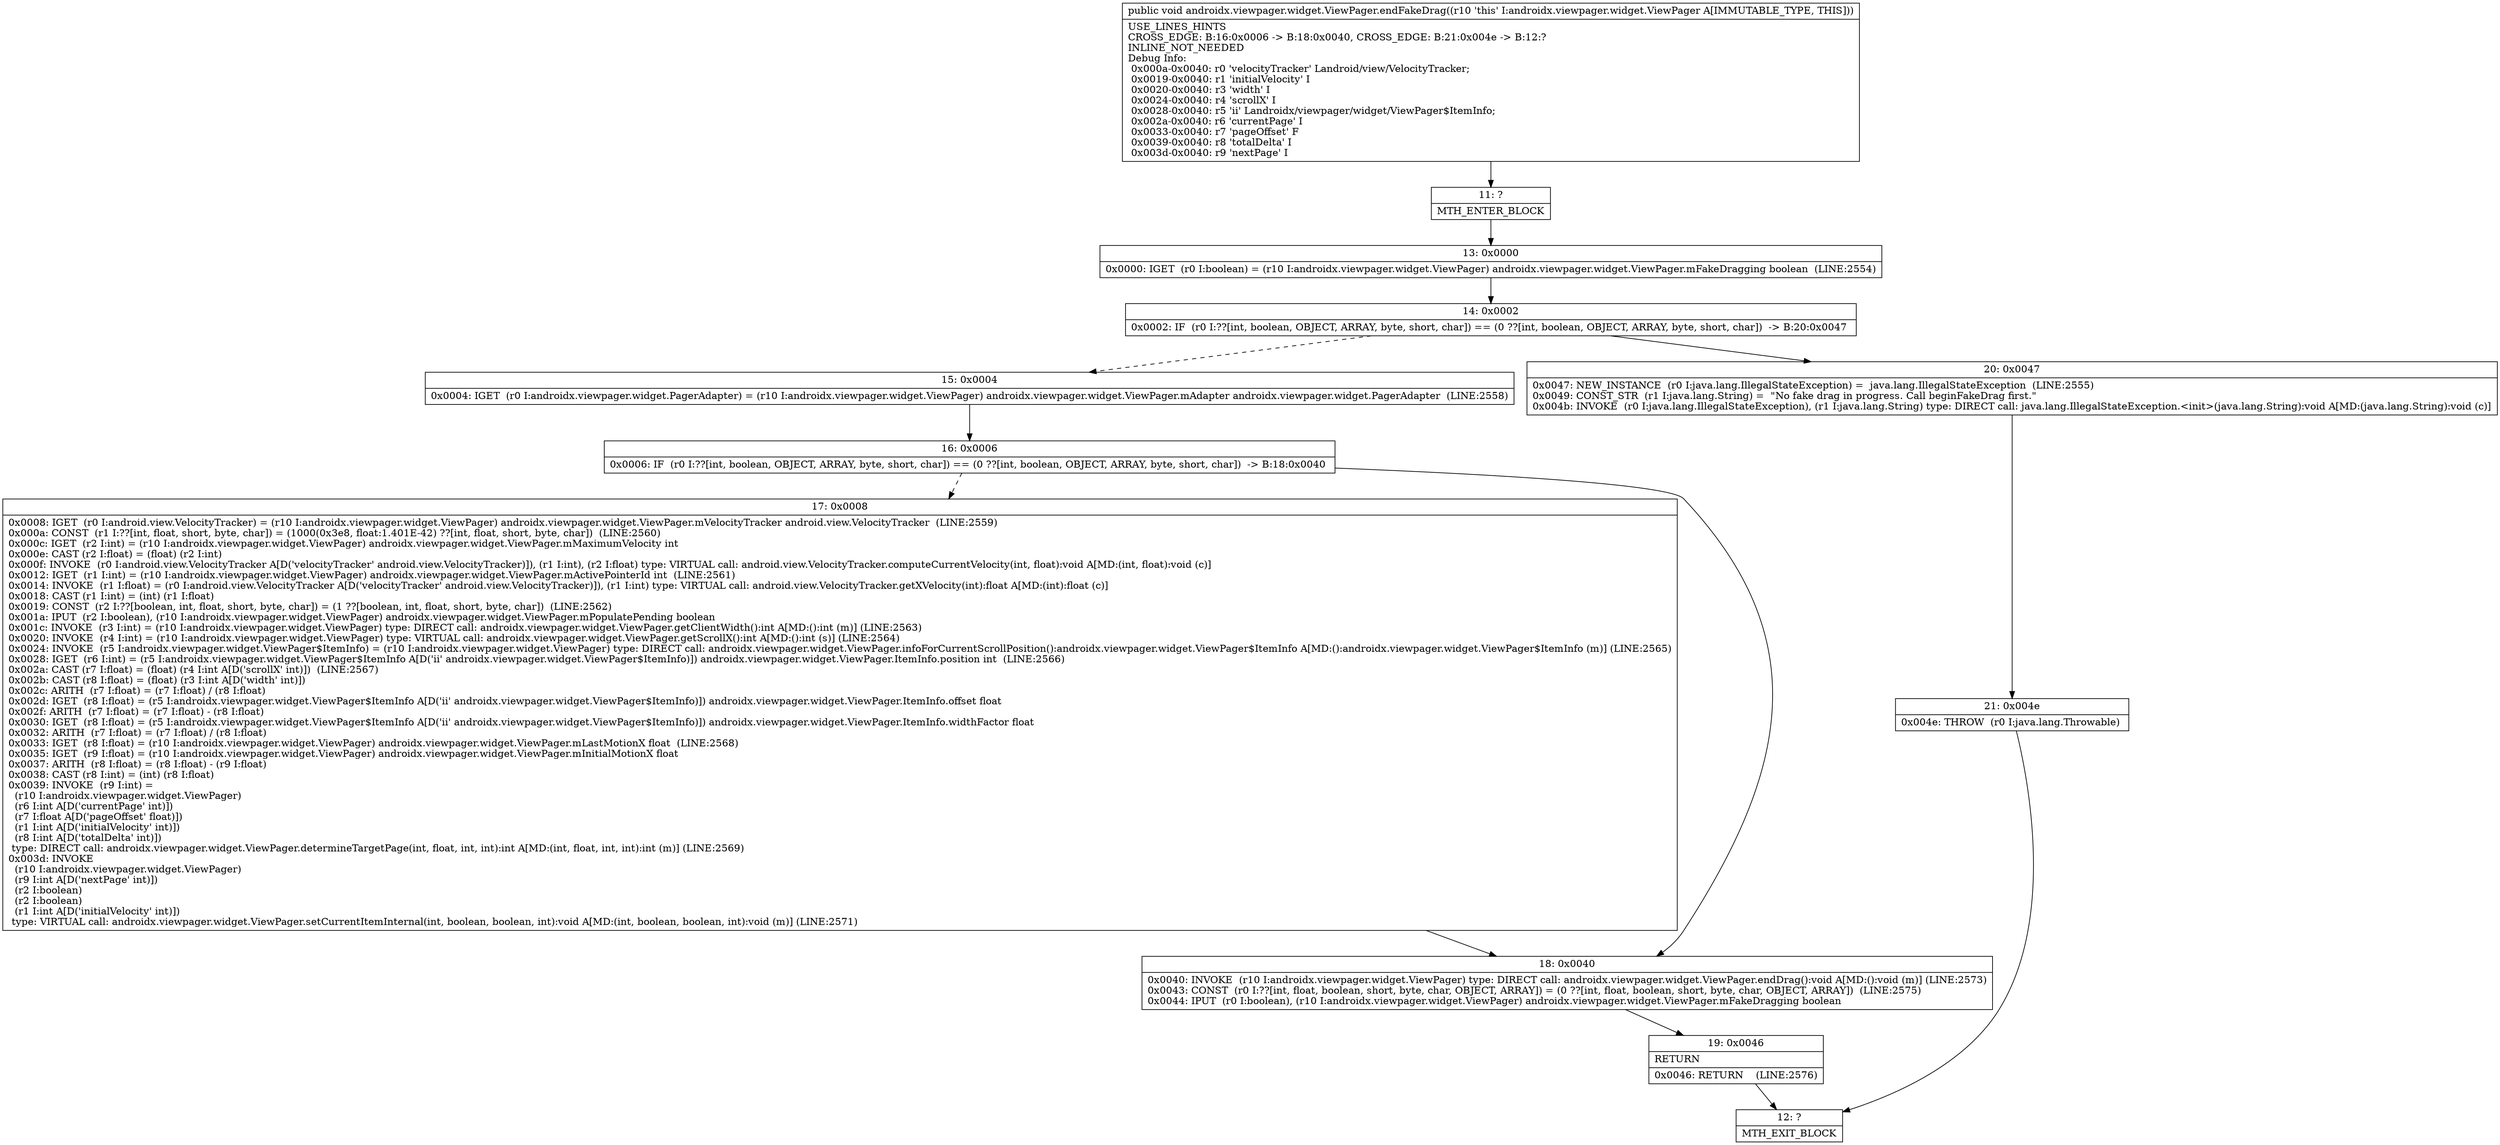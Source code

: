 digraph "CFG forandroidx.viewpager.widget.ViewPager.endFakeDrag()V" {
Node_11 [shape=record,label="{11\:\ ?|MTH_ENTER_BLOCK\l}"];
Node_13 [shape=record,label="{13\:\ 0x0000|0x0000: IGET  (r0 I:boolean) = (r10 I:androidx.viewpager.widget.ViewPager) androidx.viewpager.widget.ViewPager.mFakeDragging boolean  (LINE:2554)\l}"];
Node_14 [shape=record,label="{14\:\ 0x0002|0x0002: IF  (r0 I:??[int, boolean, OBJECT, ARRAY, byte, short, char]) == (0 ??[int, boolean, OBJECT, ARRAY, byte, short, char])  \-\> B:20:0x0047 \l}"];
Node_15 [shape=record,label="{15\:\ 0x0004|0x0004: IGET  (r0 I:androidx.viewpager.widget.PagerAdapter) = (r10 I:androidx.viewpager.widget.ViewPager) androidx.viewpager.widget.ViewPager.mAdapter androidx.viewpager.widget.PagerAdapter  (LINE:2558)\l}"];
Node_16 [shape=record,label="{16\:\ 0x0006|0x0006: IF  (r0 I:??[int, boolean, OBJECT, ARRAY, byte, short, char]) == (0 ??[int, boolean, OBJECT, ARRAY, byte, short, char])  \-\> B:18:0x0040 \l}"];
Node_17 [shape=record,label="{17\:\ 0x0008|0x0008: IGET  (r0 I:android.view.VelocityTracker) = (r10 I:androidx.viewpager.widget.ViewPager) androidx.viewpager.widget.ViewPager.mVelocityTracker android.view.VelocityTracker  (LINE:2559)\l0x000a: CONST  (r1 I:??[int, float, short, byte, char]) = (1000(0x3e8, float:1.401E\-42) ??[int, float, short, byte, char])  (LINE:2560)\l0x000c: IGET  (r2 I:int) = (r10 I:androidx.viewpager.widget.ViewPager) androidx.viewpager.widget.ViewPager.mMaximumVelocity int \l0x000e: CAST (r2 I:float) = (float) (r2 I:int) \l0x000f: INVOKE  (r0 I:android.view.VelocityTracker A[D('velocityTracker' android.view.VelocityTracker)]), (r1 I:int), (r2 I:float) type: VIRTUAL call: android.view.VelocityTracker.computeCurrentVelocity(int, float):void A[MD:(int, float):void (c)]\l0x0012: IGET  (r1 I:int) = (r10 I:androidx.viewpager.widget.ViewPager) androidx.viewpager.widget.ViewPager.mActivePointerId int  (LINE:2561)\l0x0014: INVOKE  (r1 I:float) = (r0 I:android.view.VelocityTracker A[D('velocityTracker' android.view.VelocityTracker)]), (r1 I:int) type: VIRTUAL call: android.view.VelocityTracker.getXVelocity(int):float A[MD:(int):float (c)]\l0x0018: CAST (r1 I:int) = (int) (r1 I:float) \l0x0019: CONST  (r2 I:??[boolean, int, float, short, byte, char]) = (1 ??[boolean, int, float, short, byte, char])  (LINE:2562)\l0x001a: IPUT  (r2 I:boolean), (r10 I:androidx.viewpager.widget.ViewPager) androidx.viewpager.widget.ViewPager.mPopulatePending boolean \l0x001c: INVOKE  (r3 I:int) = (r10 I:androidx.viewpager.widget.ViewPager) type: DIRECT call: androidx.viewpager.widget.ViewPager.getClientWidth():int A[MD:():int (m)] (LINE:2563)\l0x0020: INVOKE  (r4 I:int) = (r10 I:androidx.viewpager.widget.ViewPager) type: VIRTUAL call: androidx.viewpager.widget.ViewPager.getScrollX():int A[MD:():int (s)] (LINE:2564)\l0x0024: INVOKE  (r5 I:androidx.viewpager.widget.ViewPager$ItemInfo) = (r10 I:androidx.viewpager.widget.ViewPager) type: DIRECT call: androidx.viewpager.widget.ViewPager.infoForCurrentScrollPosition():androidx.viewpager.widget.ViewPager$ItemInfo A[MD:():androidx.viewpager.widget.ViewPager$ItemInfo (m)] (LINE:2565)\l0x0028: IGET  (r6 I:int) = (r5 I:androidx.viewpager.widget.ViewPager$ItemInfo A[D('ii' androidx.viewpager.widget.ViewPager$ItemInfo)]) androidx.viewpager.widget.ViewPager.ItemInfo.position int  (LINE:2566)\l0x002a: CAST (r7 I:float) = (float) (r4 I:int A[D('scrollX' int)])  (LINE:2567)\l0x002b: CAST (r8 I:float) = (float) (r3 I:int A[D('width' int)]) \l0x002c: ARITH  (r7 I:float) = (r7 I:float) \/ (r8 I:float) \l0x002d: IGET  (r8 I:float) = (r5 I:androidx.viewpager.widget.ViewPager$ItemInfo A[D('ii' androidx.viewpager.widget.ViewPager$ItemInfo)]) androidx.viewpager.widget.ViewPager.ItemInfo.offset float \l0x002f: ARITH  (r7 I:float) = (r7 I:float) \- (r8 I:float) \l0x0030: IGET  (r8 I:float) = (r5 I:androidx.viewpager.widget.ViewPager$ItemInfo A[D('ii' androidx.viewpager.widget.ViewPager$ItemInfo)]) androidx.viewpager.widget.ViewPager.ItemInfo.widthFactor float \l0x0032: ARITH  (r7 I:float) = (r7 I:float) \/ (r8 I:float) \l0x0033: IGET  (r8 I:float) = (r10 I:androidx.viewpager.widget.ViewPager) androidx.viewpager.widget.ViewPager.mLastMotionX float  (LINE:2568)\l0x0035: IGET  (r9 I:float) = (r10 I:androidx.viewpager.widget.ViewPager) androidx.viewpager.widget.ViewPager.mInitialMotionX float \l0x0037: ARITH  (r8 I:float) = (r8 I:float) \- (r9 I:float) \l0x0038: CAST (r8 I:int) = (int) (r8 I:float) \l0x0039: INVOKE  (r9 I:int) = \l  (r10 I:androidx.viewpager.widget.ViewPager)\l  (r6 I:int A[D('currentPage' int)])\l  (r7 I:float A[D('pageOffset' float)])\l  (r1 I:int A[D('initialVelocity' int)])\l  (r8 I:int A[D('totalDelta' int)])\l type: DIRECT call: androidx.viewpager.widget.ViewPager.determineTargetPage(int, float, int, int):int A[MD:(int, float, int, int):int (m)] (LINE:2569)\l0x003d: INVOKE  \l  (r10 I:androidx.viewpager.widget.ViewPager)\l  (r9 I:int A[D('nextPage' int)])\l  (r2 I:boolean)\l  (r2 I:boolean)\l  (r1 I:int A[D('initialVelocity' int)])\l type: VIRTUAL call: androidx.viewpager.widget.ViewPager.setCurrentItemInternal(int, boolean, boolean, int):void A[MD:(int, boolean, boolean, int):void (m)] (LINE:2571)\l}"];
Node_18 [shape=record,label="{18\:\ 0x0040|0x0040: INVOKE  (r10 I:androidx.viewpager.widget.ViewPager) type: DIRECT call: androidx.viewpager.widget.ViewPager.endDrag():void A[MD:():void (m)] (LINE:2573)\l0x0043: CONST  (r0 I:??[int, float, boolean, short, byte, char, OBJECT, ARRAY]) = (0 ??[int, float, boolean, short, byte, char, OBJECT, ARRAY])  (LINE:2575)\l0x0044: IPUT  (r0 I:boolean), (r10 I:androidx.viewpager.widget.ViewPager) androidx.viewpager.widget.ViewPager.mFakeDragging boolean \l}"];
Node_19 [shape=record,label="{19\:\ 0x0046|RETURN\l|0x0046: RETURN    (LINE:2576)\l}"];
Node_12 [shape=record,label="{12\:\ ?|MTH_EXIT_BLOCK\l}"];
Node_20 [shape=record,label="{20\:\ 0x0047|0x0047: NEW_INSTANCE  (r0 I:java.lang.IllegalStateException) =  java.lang.IllegalStateException  (LINE:2555)\l0x0049: CONST_STR  (r1 I:java.lang.String) =  \"No fake drag in progress. Call beginFakeDrag first.\" \l0x004b: INVOKE  (r0 I:java.lang.IllegalStateException), (r1 I:java.lang.String) type: DIRECT call: java.lang.IllegalStateException.\<init\>(java.lang.String):void A[MD:(java.lang.String):void (c)]\l}"];
Node_21 [shape=record,label="{21\:\ 0x004e|0x004e: THROW  (r0 I:java.lang.Throwable) \l}"];
MethodNode[shape=record,label="{public void androidx.viewpager.widget.ViewPager.endFakeDrag((r10 'this' I:androidx.viewpager.widget.ViewPager A[IMMUTABLE_TYPE, THIS]))  | USE_LINES_HINTS\lCROSS_EDGE: B:16:0x0006 \-\> B:18:0x0040, CROSS_EDGE: B:21:0x004e \-\> B:12:?\lINLINE_NOT_NEEDED\lDebug Info:\l  0x000a\-0x0040: r0 'velocityTracker' Landroid\/view\/VelocityTracker;\l  0x0019\-0x0040: r1 'initialVelocity' I\l  0x0020\-0x0040: r3 'width' I\l  0x0024\-0x0040: r4 'scrollX' I\l  0x0028\-0x0040: r5 'ii' Landroidx\/viewpager\/widget\/ViewPager$ItemInfo;\l  0x002a\-0x0040: r6 'currentPage' I\l  0x0033\-0x0040: r7 'pageOffset' F\l  0x0039\-0x0040: r8 'totalDelta' I\l  0x003d\-0x0040: r9 'nextPage' I\l}"];
MethodNode -> Node_11;Node_11 -> Node_13;
Node_13 -> Node_14;
Node_14 -> Node_15[style=dashed];
Node_14 -> Node_20;
Node_15 -> Node_16;
Node_16 -> Node_17[style=dashed];
Node_16 -> Node_18;
Node_17 -> Node_18;
Node_18 -> Node_19;
Node_19 -> Node_12;
Node_20 -> Node_21;
Node_21 -> Node_12;
}

